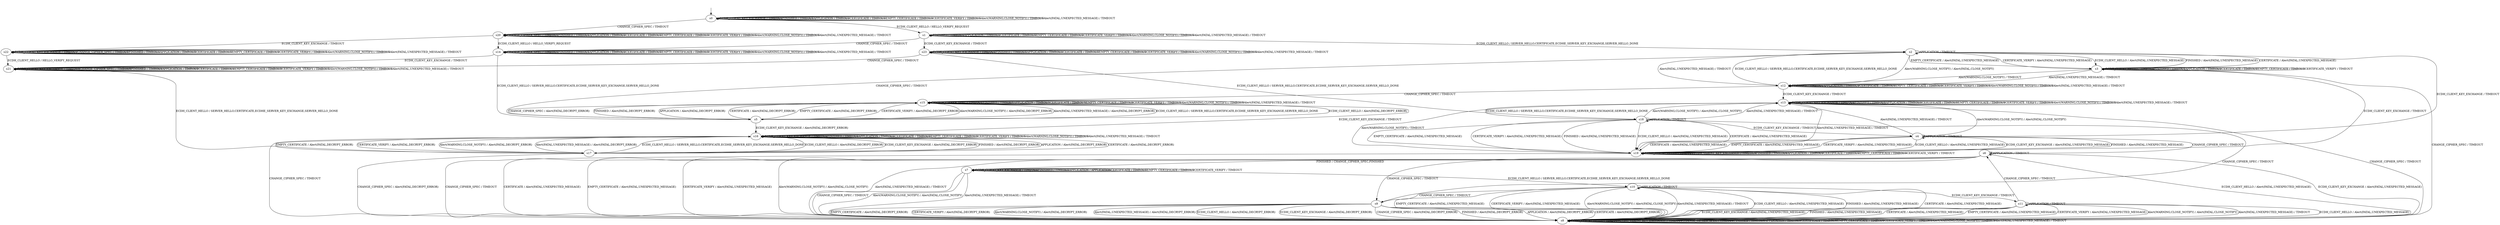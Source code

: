 digraph h8 {
s0 [label="s0"];
s1 [label="s1"];
s20 [label="s20"];
s2 [label="s2"];
s14 [label="s14"];
s22 [label="s22"];
s23 [label="s23"];
s3 [label="s3"];
s4 [label="s4"];
s5 [label="s5"];
s12 [label="s12"];
s21 [label="s21"];
s6 [label="s6"];
s8 [label="s8"];
s13 [label="s13"];
s15 [label="s15"];
s16 [label="s16"];
s19 [label="s19"];
s7 [label="s7"];
s9 [label="s9"];
s17 [label="s17"];
s18 [label="s18"];
s10 [label="s10"];
s11 [label="s11"];
s0 -> s1 [label="ECDH_CLIENT_HELLO / HELLO_VERIFY_REQUEST"];
s0 -> s0 [label="ECDH_CLIENT_KEY_EXCHANGE / TIMEOUT"];
s0 -> s20 [label="CHANGE_CIPHER_SPEC / TIMEOUT"];
s0 -> s0 [label="FINISHED / TIMEOUT"];
s0 -> s0 [label="APPLICATION / TIMEOUT"];
s0 -> s0 [label="CERTIFICATE / TIMEOUT"];
s0 -> s0 [label="EMPTY_CERTIFICATE / TIMEOUT"];
s0 -> s0 [label="CERTIFICATE_VERIFY / TIMEOUT"];
s0 -> s0 [label="Alert(WARNING,CLOSE_NOTIFY) / TIMEOUT"];
s0 -> s0 [label="Alert(FATAL,UNEXPECTED_MESSAGE) / TIMEOUT"];
s1 -> s2 [label="ECDH_CLIENT_HELLO / SERVER_HELLO,CERTIFICATE,ECDHE_SERVER_KEY_EXCHANGE,SERVER_HELLO_DONE"];
s1 -> s23 [label="ECDH_CLIENT_KEY_EXCHANGE / TIMEOUT"];
s1 -> s14 [label="CHANGE_CIPHER_SPEC / TIMEOUT"];
s1 -> s1 [label="FINISHED / TIMEOUT"];
s1 -> s1 [label="APPLICATION / TIMEOUT"];
s1 -> s1 [label="CERTIFICATE / TIMEOUT"];
s1 -> s1 [label="EMPTY_CERTIFICATE / TIMEOUT"];
s1 -> s1 [label="CERTIFICATE_VERIFY / TIMEOUT"];
s1 -> s1 [label="Alert(WARNING,CLOSE_NOTIFY) / TIMEOUT"];
s1 -> s1 [label="Alert(FATAL,UNEXPECTED_MESSAGE) / TIMEOUT"];
s20 -> s14 [label="ECDH_CLIENT_HELLO / HELLO_VERIFY_REQUEST"];
s20 -> s22 [label="ECDH_CLIENT_KEY_EXCHANGE / TIMEOUT"];
s20 -> s20 [label="CHANGE_CIPHER_SPEC / TIMEOUT"];
s20 -> s20 [label="FINISHED / TIMEOUT"];
s20 -> s20 [label="APPLICATION / TIMEOUT"];
s20 -> s20 [label="CERTIFICATE / TIMEOUT"];
s20 -> s20 [label="EMPTY_CERTIFICATE / TIMEOUT"];
s20 -> s20 [label="CERTIFICATE_VERIFY / TIMEOUT"];
s20 -> s20 [label="Alert(WARNING,CLOSE_NOTIFY) / TIMEOUT"];
s20 -> s20 [label="Alert(FATAL,UNEXPECTED_MESSAGE) / TIMEOUT"];
s2 -> s3 [label="ECDH_CLIENT_HELLO / Alert(FATAL,UNEXPECTED_MESSAGE)"];
s2 -> s4 [label="ECDH_CLIENT_KEY_EXCHANGE / TIMEOUT"];
s2 -> s5 [label="CHANGE_CIPHER_SPEC / TIMEOUT"];
s2 -> s3 [label="FINISHED / Alert(FATAL,UNEXPECTED_MESSAGE)"];
s2 -> s2 [label="APPLICATION / TIMEOUT"];
s2 -> s3 [label="CERTIFICATE / Alert(FATAL,UNEXPECTED_MESSAGE)"];
s2 -> s3 [label="EMPTY_CERTIFICATE / Alert(FATAL,UNEXPECTED_MESSAGE)"];
s2 -> s3 [label="CERTIFICATE_VERIFY / Alert(FATAL,UNEXPECTED_MESSAGE)"];
s2 -> s12 [label="Alert(WARNING,CLOSE_NOTIFY) / Alert(FATAL,CLOSE_NOTIFY)"];
s2 -> s12 [label="Alert(FATAL,UNEXPECTED_MESSAGE) / TIMEOUT"];
s14 -> s5 [label="ECDH_CLIENT_HELLO / SERVER_HELLO,CERTIFICATE,ECDHE_SERVER_KEY_EXCHANGE,SERVER_HELLO_DONE"];
s14 -> s21 [label="ECDH_CLIENT_KEY_EXCHANGE / TIMEOUT"];
s14 -> s14 [label="CHANGE_CIPHER_SPEC / TIMEOUT"];
s14 -> s14 [label="FINISHED / TIMEOUT"];
s14 -> s14 [label="APPLICATION / TIMEOUT"];
s14 -> s14 [label="CERTIFICATE / TIMEOUT"];
s14 -> s14 [label="EMPTY_CERTIFICATE / TIMEOUT"];
s14 -> s14 [label="CERTIFICATE_VERIFY / TIMEOUT"];
s14 -> s14 [label="Alert(WARNING,CLOSE_NOTIFY) / TIMEOUT"];
s14 -> s14 [label="Alert(FATAL,UNEXPECTED_MESSAGE) / TIMEOUT"];
s22 -> s21 [label="ECDH_CLIENT_HELLO / HELLO_VERIFY_REQUEST"];
s22 -> s22 [label="ECDH_CLIENT_KEY_EXCHANGE / TIMEOUT"];
s22 -> s22 [label="CHANGE_CIPHER_SPEC / TIMEOUT"];
s22 -> s22 [label="FINISHED / TIMEOUT"];
s22 -> s22 [label="APPLICATION / TIMEOUT"];
s22 -> s22 [label="CERTIFICATE / TIMEOUT"];
s22 -> s22 [label="EMPTY_CERTIFICATE / TIMEOUT"];
s22 -> s22 [label="CERTIFICATE_VERIFY / TIMEOUT"];
s22 -> s22 [label="Alert(WARNING,CLOSE_NOTIFY) / TIMEOUT"];
s22 -> s22 [label="Alert(FATAL,UNEXPECTED_MESSAGE) / TIMEOUT"];
s23 -> s18 [label="ECDH_CLIENT_HELLO / SERVER_HELLO,CERTIFICATE,ECDHE_SERVER_KEY_EXCHANGE,SERVER_HELLO_DONE"];
s23 -> s23 [label="ECDH_CLIENT_KEY_EXCHANGE / TIMEOUT"];
s23 -> s21 [label="CHANGE_CIPHER_SPEC / TIMEOUT"];
s23 -> s23 [label="FINISHED / TIMEOUT"];
s23 -> s23 [label="APPLICATION / TIMEOUT"];
s23 -> s23 [label="CERTIFICATE / TIMEOUT"];
s23 -> s23 [label="EMPTY_CERTIFICATE / TIMEOUT"];
s23 -> s23 [label="CERTIFICATE_VERIFY / TIMEOUT"];
s23 -> s23 [label="Alert(WARNING,CLOSE_NOTIFY) / TIMEOUT"];
s23 -> s23 [label="Alert(FATAL,UNEXPECTED_MESSAGE) / TIMEOUT"];
s3 -> s3 [label="ECDH_CLIENT_HELLO / TIMEOUT"];
s3 -> s19 [label="ECDH_CLIENT_KEY_EXCHANGE / TIMEOUT"];
s3 -> s8 [label="CHANGE_CIPHER_SPEC / TIMEOUT"];
s3 -> s3 [label="FINISHED / TIMEOUT"];
s3 -> s3 [label="APPLICATION / TIMEOUT"];
s3 -> s3 [label="CERTIFICATE / TIMEOUT"];
s3 -> s3 [label="EMPTY_CERTIFICATE / TIMEOUT"];
s3 -> s3 [label="CERTIFICATE_VERIFY / TIMEOUT"];
s3 -> s12 [label="Alert(WARNING,CLOSE_NOTIFY) / TIMEOUT"];
s3 -> s12 [label="Alert(FATAL,UNEXPECTED_MESSAGE) / TIMEOUT"];
s4 -> s19 [label="ECDH_CLIENT_HELLO / Alert(FATAL,UNEXPECTED_MESSAGE)"];
s4 -> s19 [label="ECDH_CLIENT_KEY_EXCHANGE / Alert(FATAL,UNEXPECTED_MESSAGE)"];
s4 -> s6 [label="CHANGE_CIPHER_SPEC / TIMEOUT"];
s4 -> s19 [label="FINISHED / Alert(FATAL,UNEXPECTED_MESSAGE)"];
s4 -> s4 [label="APPLICATION / TIMEOUT"];
s4 -> s19 [label="CERTIFICATE / Alert(FATAL,UNEXPECTED_MESSAGE)"];
s4 -> s19 [label="EMPTY_CERTIFICATE / Alert(FATAL,UNEXPECTED_MESSAGE)"];
s4 -> s19 [label="CERTIFICATE_VERIFY / Alert(FATAL,UNEXPECTED_MESSAGE)"];
s4 -> s13 [label="Alert(WARNING,CLOSE_NOTIFY) / Alert(FATAL,CLOSE_NOTIFY)"];
s4 -> s13 [label="Alert(FATAL,UNEXPECTED_MESSAGE) / TIMEOUT"];
s5 -> s15 [label="ECDH_CLIENT_HELLO / Alert(FATAL,DECRYPT_ERROR)"];
s5 -> s16 [label="ECDH_CLIENT_KEY_EXCHANGE / Alert(FATAL,DECRYPT_ERROR)"];
s5 -> s15 [label="CHANGE_CIPHER_SPEC / Alert(FATAL,DECRYPT_ERROR)"];
s5 -> s15 [label="FINISHED / Alert(FATAL,DECRYPT_ERROR)"];
s5 -> s15 [label="APPLICATION / Alert(FATAL,DECRYPT_ERROR)"];
s5 -> s15 [label="CERTIFICATE / Alert(FATAL,DECRYPT_ERROR)"];
s5 -> s15 [label="EMPTY_CERTIFICATE / Alert(FATAL,DECRYPT_ERROR)"];
s5 -> s15 [label="CERTIFICATE_VERIFY / Alert(FATAL,DECRYPT_ERROR)"];
s5 -> s15 [label="Alert(WARNING,CLOSE_NOTIFY) / Alert(FATAL,DECRYPT_ERROR)"];
s5 -> s15 [label="Alert(FATAL,UNEXPECTED_MESSAGE) / Alert(FATAL,DECRYPT_ERROR)"];
s12 -> s2 [label="ECDH_CLIENT_HELLO / SERVER_HELLO,CERTIFICATE,ECDHE_SERVER_KEY_EXCHANGE,SERVER_HELLO_DONE"];
s12 -> s13 [label="ECDH_CLIENT_KEY_EXCHANGE / TIMEOUT"];
s12 -> s15 [label="CHANGE_CIPHER_SPEC / TIMEOUT"];
s12 -> s12 [label="FINISHED / TIMEOUT"];
s12 -> s12 [label="APPLICATION / TIMEOUT"];
s12 -> s12 [label="CERTIFICATE / TIMEOUT"];
s12 -> s12 [label="EMPTY_CERTIFICATE / TIMEOUT"];
s12 -> s12 [label="CERTIFICATE_VERIFY / TIMEOUT"];
s12 -> s12 [label="Alert(WARNING,CLOSE_NOTIFY) / TIMEOUT"];
s12 -> s12 [label="Alert(FATAL,UNEXPECTED_MESSAGE) / TIMEOUT"];
s21 -> s17 [label="ECDH_CLIENT_HELLO / SERVER_HELLO,CERTIFICATE,ECDHE_SERVER_KEY_EXCHANGE,SERVER_HELLO_DONE"];
s21 -> s21 [label="ECDH_CLIENT_KEY_EXCHANGE / TIMEOUT"];
s21 -> s21 [label="CHANGE_CIPHER_SPEC / TIMEOUT"];
s21 -> s21 [label="FINISHED / TIMEOUT"];
s21 -> s21 [label="APPLICATION / TIMEOUT"];
s21 -> s21 [label="CERTIFICATE / TIMEOUT"];
s21 -> s21 [label="EMPTY_CERTIFICATE / TIMEOUT"];
s21 -> s21 [label="CERTIFICATE_VERIFY / TIMEOUT"];
s21 -> s21 [label="Alert(WARNING,CLOSE_NOTIFY) / TIMEOUT"];
s21 -> s21 [label="Alert(FATAL,UNEXPECTED_MESSAGE) / TIMEOUT"];
s6 -> s8 [label="ECDH_CLIENT_HELLO / Alert(FATAL,UNEXPECTED_MESSAGE)"];
s6 -> s8 [label="ECDH_CLIENT_KEY_EXCHANGE / Alert(FATAL,UNEXPECTED_MESSAGE)"];
s6 -> s9 [label="CHANGE_CIPHER_SPEC / TIMEOUT"];
s6 -> s7 [label="FINISHED / CHANGE_CIPHER_SPEC,FINISHED"];
s6 -> s6 [label="APPLICATION / TIMEOUT"];
s6 -> s8 [label="CERTIFICATE / Alert(FATAL,UNEXPECTED_MESSAGE)"];
s6 -> s8 [label="EMPTY_CERTIFICATE / Alert(FATAL,UNEXPECTED_MESSAGE)"];
s6 -> s8 [label="CERTIFICATE_VERIFY / Alert(FATAL,UNEXPECTED_MESSAGE)"];
s6 -> s8 [label="Alert(WARNING,CLOSE_NOTIFY) / Alert(FATAL,CLOSE_NOTIFY)"];
s6 -> s8 [label="Alert(FATAL,UNEXPECTED_MESSAGE) / TIMEOUT"];
s8 -> s8 [label="ECDH_CLIENT_HELLO / TIMEOUT"];
s8 -> s8 [label="ECDH_CLIENT_KEY_EXCHANGE / TIMEOUT"];
s8 -> s8 [label="CHANGE_CIPHER_SPEC / TIMEOUT"];
s8 -> s8 [label="FINISHED / TIMEOUT"];
s8 -> s8 [label="APPLICATION / TIMEOUT"];
s8 -> s8 [label="CERTIFICATE / TIMEOUT"];
s8 -> s8 [label="EMPTY_CERTIFICATE / TIMEOUT"];
s8 -> s8 [label="CERTIFICATE_VERIFY / TIMEOUT"];
s8 -> s8 [label="Alert(WARNING,CLOSE_NOTIFY) / TIMEOUT"];
s8 -> s8 [label="Alert(FATAL,UNEXPECTED_MESSAGE) / TIMEOUT"];
s13 -> s18 [label="ECDH_CLIENT_HELLO / SERVER_HELLO,CERTIFICATE,ECDHE_SERVER_KEY_EXCHANGE,SERVER_HELLO_DONE"];
s13 -> s13 [label="ECDH_CLIENT_KEY_EXCHANGE / TIMEOUT"];
s13 -> s8 [label="CHANGE_CIPHER_SPEC / TIMEOUT"];
s13 -> s13 [label="FINISHED / TIMEOUT"];
s13 -> s13 [label="APPLICATION / TIMEOUT"];
s13 -> s13 [label="CERTIFICATE / TIMEOUT"];
s13 -> s13 [label="EMPTY_CERTIFICATE / TIMEOUT"];
s13 -> s13 [label="CERTIFICATE_VERIFY / TIMEOUT"];
s13 -> s13 [label="Alert(WARNING,CLOSE_NOTIFY) / TIMEOUT"];
s13 -> s13 [label="Alert(FATAL,UNEXPECTED_MESSAGE) / TIMEOUT"];
s15 -> s5 [label="ECDH_CLIENT_HELLO / SERVER_HELLO,CERTIFICATE,ECDHE_SERVER_KEY_EXCHANGE,SERVER_HELLO_DONE"];
s15 -> s16 [label="ECDH_CLIENT_KEY_EXCHANGE / TIMEOUT"];
s15 -> s15 [label="CHANGE_CIPHER_SPEC / TIMEOUT"];
s15 -> s15 [label="FINISHED / TIMEOUT"];
s15 -> s15 [label="APPLICATION / TIMEOUT"];
s15 -> s15 [label="CERTIFICATE / TIMEOUT"];
s15 -> s15 [label="EMPTY_CERTIFICATE / TIMEOUT"];
s15 -> s15 [label="CERTIFICATE_VERIFY / TIMEOUT"];
s15 -> s15 [label="Alert(WARNING,CLOSE_NOTIFY) / TIMEOUT"];
s15 -> s15 [label="Alert(FATAL,UNEXPECTED_MESSAGE) / TIMEOUT"];
s16 -> s17 [label="ECDH_CLIENT_HELLO / SERVER_HELLO,CERTIFICATE,ECDHE_SERVER_KEY_EXCHANGE,SERVER_HELLO_DONE"];
s16 -> s16 [label="ECDH_CLIENT_KEY_EXCHANGE / TIMEOUT"];
s16 -> s8 [label="CHANGE_CIPHER_SPEC / TIMEOUT"];
s16 -> s16 [label="FINISHED / TIMEOUT"];
s16 -> s16 [label="APPLICATION / TIMEOUT"];
s16 -> s16 [label="CERTIFICATE / TIMEOUT"];
s16 -> s16 [label="EMPTY_CERTIFICATE / TIMEOUT"];
s16 -> s16 [label="CERTIFICATE_VERIFY / TIMEOUT"];
s16 -> s16 [label="Alert(WARNING,CLOSE_NOTIFY) / TIMEOUT"];
s16 -> s16 [label="Alert(FATAL,UNEXPECTED_MESSAGE) / TIMEOUT"];
s19 -> s19 [label="ECDH_CLIENT_HELLO / TIMEOUT"];
s19 -> s19 [label="ECDH_CLIENT_KEY_EXCHANGE / TIMEOUT"];
s19 -> s8 [label="CHANGE_CIPHER_SPEC / TIMEOUT"];
s19 -> s19 [label="FINISHED / TIMEOUT"];
s19 -> s19 [label="APPLICATION / TIMEOUT"];
s19 -> s19 [label="CERTIFICATE / TIMEOUT"];
s19 -> s19 [label="EMPTY_CERTIFICATE / TIMEOUT"];
s19 -> s19 [label="CERTIFICATE_VERIFY / TIMEOUT"];
s19 -> s13 [label="Alert(WARNING,CLOSE_NOTIFY) / TIMEOUT"];
s19 -> s13 [label="Alert(FATAL,UNEXPECTED_MESSAGE) / TIMEOUT"];
s7 -> s10 [label="ECDH_CLIENT_HELLO / SERVER_HELLO,CERTIFICATE,ECDHE_SERVER_KEY_EXCHANGE,SERVER_HELLO_DONE"];
s7 -> s7 [label="ECDH_CLIENT_KEY_EXCHANGE / TIMEOUT"];
s7 -> s8 [label="CHANGE_CIPHER_SPEC / TIMEOUT"];
s7 -> s7 [label="FINISHED / TIMEOUT"];
s7 -> s7 [label="APPLICATION / APPLICATION"];
s7 -> s7 [label="CERTIFICATE / TIMEOUT"];
s7 -> s7 [label="EMPTY_CERTIFICATE / TIMEOUT"];
s7 -> s7 [label="CERTIFICATE_VERIFY / TIMEOUT"];
s7 -> s8 [label="Alert(WARNING,CLOSE_NOTIFY) / Alert(FATAL,CLOSE_NOTIFY)"];
s7 -> s8 [label="Alert(FATAL,UNEXPECTED_MESSAGE) / TIMEOUT"];
s9 -> s8 [label="ECDH_CLIENT_HELLO / Alert(FATAL,DECRYPT_ERROR)"];
s9 -> s8 [label="ECDH_CLIENT_KEY_EXCHANGE / Alert(FATAL,DECRYPT_ERROR)"];
s9 -> s8 [label="CHANGE_CIPHER_SPEC / Alert(FATAL,DECRYPT_ERROR)"];
s9 -> s8 [label="FINISHED / Alert(FATAL,DECRYPT_ERROR)"];
s9 -> s8 [label="APPLICATION / Alert(FATAL,DECRYPT_ERROR)"];
s9 -> s8 [label="CERTIFICATE / Alert(FATAL,DECRYPT_ERROR)"];
s9 -> s8 [label="EMPTY_CERTIFICATE / Alert(FATAL,DECRYPT_ERROR)"];
s9 -> s8 [label="CERTIFICATE_VERIFY / Alert(FATAL,DECRYPT_ERROR)"];
s9 -> s8 [label="Alert(WARNING,CLOSE_NOTIFY) / Alert(FATAL,DECRYPT_ERROR)"];
s9 -> s8 [label="Alert(FATAL,UNEXPECTED_MESSAGE) / Alert(FATAL,DECRYPT_ERROR)"];
s17 -> s16 [label="ECDH_CLIENT_HELLO / Alert(FATAL,DECRYPT_ERROR)"];
s17 -> s16 [label="ECDH_CLIENT_KEY_EXCHANGE / Alert(FATAL,DECRYPT_ERROR)"];
s17 -> s8 [label="CHANGE_CIPHER_SPEC / Alert(FATAL,DECRYPT_ERROR)"];
s17 -> s16 [label="FINISHED / Alert(FATAL,DECRYPT_ERROR)"];
s17 -> s16 [label="APPLICATION / Alert(FATAL,DECRYPT_ERROR)"];
s17 -> s16 [label="CERTIFICATE / Alert(FATAL,DECRYPT_ERROR)"];
s17 -> s16 [label="EMPTY_CERTIFICATE / Alert(FATAL,DECRYPT_ERROR)"];
s17 -> s16 [label="CERTIFICATE_VERIFY / Alert(FATAL,DECRYPT_ERROR)"];
s17 -> s16 [label="Alert(WARNING,CLOSE_NOTIFY) / Alert(FATAL,DECRYPT_ERROR)"];
s17 -> s16 [label="Alert(FATAL,UNEXPECTED_MESSAGE) / Alert(FATAL,DECRYPT_ERROR)"];
s18 -> s19 [label="ECDH_CLIENT_HELLO / Alert(FATAL,UNEXPECTED_MESSAGE)"];
s18 -> s4 [label="ECDH_CLIENT_KEY_EXCHANGE / TIMEOUT"];
s18 -> s9 [label="CHANGE_CIPHER_SPEC / TIMEOUT"];
s18 -> s19 [label="FINISHED / Alert(FATAL,UNEXPECTED_MESSAGE)"];
s18 -> s18 [label="APPLICATION / TIMEOUT"];
s18 -> s19 [label="CERTIFICATE / Alert(FATAL,UNEXPECTED_MESSAGE)"];
s18 -> s19 [label="EMPTY_CERTIFICATE / Alert(FATAL,UNEXPECTED_MESSAGE)"];
s18 -> s19 [label="CERTIFICATE_VERIFY / Alert(FATAL,UNEXPECTED_MESSAGE)"];
s18 -> s13 [label="Alert(WARNING,CLOSE_NOTIFY) / Alert(FATAL,CLOSE_NOTIFY)"];
s18 -> s13 [label="Alert(FATAL,UNEXPECTED_MESSAGE) / TIMEOUT"];
s10 -> s8 [label="ECDH_CLIENT_HELLO / Alert(FATAL,UNEXPECTED_MESSAGE)"];
s10 -> s11 [label="ECDH_CLIENT_KEY_EXCHANGE / TIMEOUT"];
s10 -> s9 [label="CHANGE_CIPHER_SPEC / TIMEOUT"];
s10 -> s8 [label="FINISHED / Alert(FATAL,UNEXPECTED_MESSAGE)"];
s10 -> s10 [label="APPLICATION / TIMEOUT"];
s10 -> s8 [label="CERTIFICATE / Alert(FATAL,UNEXPECTED_MESSAGE)"];
s10 -> s8 [label="EMPTY_CERTIFICATE / Alert(FATAL,UNEXPECTED_MESSAGE)"];
s10 -> s8 [label="CERTIFICATE_VERIFY / Alert(FATAL,UNEXPECTED_MESSAGE)"];
s10 -> s8 [label="Alert(WARNING,CLOSE_NOTIFY) / Alert(FATAL,CLOSE_NOTIFY)"];
s10 -> s8 [label="Alert(FATAL,UNEXPECTED_MESSAGE) / TIMEOUT"];
s11 -> s8 [label="ECDH_CLIENT_HELLO / Alert(FATAL,UNEXPECTED_MESSAGE)"];
s11 -> s8 [label="ECDH_CLIENT_KEY_EXCHANGE / Alert(FATAL,UNEXPECTED_MESSAGE)"];
s11 -> s6 [label="CHANGE_CIPHER_SPEC / TIMEOUT"];
s11 -> s8 [label="FINISHED / Alert(FATAL,UNEXPECTED_MESSAGE)"];
s11 -> s11 [label="APPLICATION / TIMEOUT"];
s11 -> s8 [label="CERTIFICATE / Alert(FATAL,UNEXPECTED_MESSAGE)"];
s11 -> s8 [label="EMPTY_CERTIFICATE / Alert(FATAL,UNEXPECTED_MESSAGE)"];
s11 -> s8 [label="CERTIFICATE_VERIFY / Alert(FATAL,UNEXPECTED_MESSAGE)"];
s11 -> s8 [label="Alert(WARNING,CLOSE_NOTIFY) / Alert(FATAL,CLOSE_NOTIFY)"];
s11 -> s8 [label="Alert(FATAL,UNEXPECTED_MESSAGE) / TIMEOUT"];
__start0 [shape=none, label=""];
__start0 -> s0 [label=""];
}
